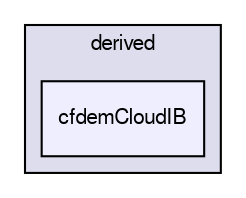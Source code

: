 digraph "/home/cgoniva/CFDEM/CFDEM-x.x-2.1.x/CFDEMcoupling-PUBLIC/src/lagrangian/cfdemParticle/derived/cfdemCloudIB" {
  compound=true
  node [ fontsize="10", fontname="FreeSans"];
  edge [ labelfontsize="10", labelfontname="FreeSans"];
  subgraph clusterdir_e13170dfceaee3f255c5184dc4938bf0 {
    graph [ bgcolor="#ddddee", pencolor="black", label="derived" fontname="FreeSans", fontsize="10", URL="dir_e13170dfceaee3f255c5184dc4938bf0.html"]
  dir_502bbe808320cb8ad52aea069060796a [shape=box, label="cfdemCloudIB", style="filled", fillcolor="#eeeeff", pencolor="black", URL="dir_502bbe808320cb8ad52aea069060796a.html"];
  }
}

